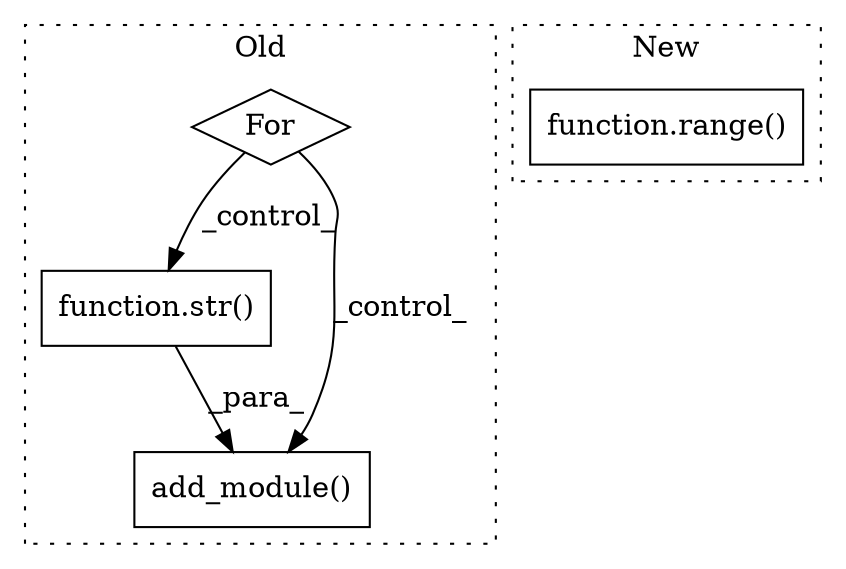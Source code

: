 digraph G {
subgraph cluster0 {
1 [label="function.str()" a="75" s="2190,2203" l="4,1" shape="box"];
3 [label="For" a="107" s="1454,1497" l="4,14" shape="diamond"];
4 [label="add_module()" a="75" s="2165,2212" l="25,1" shape="box"];
label = "Old";
style="dotted";
}
subgraph cluster1 {
2 [label="function.range()" a="75" s="1474,1488" l="6,1" shape="box"];
label = "New";
style="dotted";
}
1 -> 4 [label="_para_"];
3 -> 4 [label="_control_"];
3 -> 1 [label="_control_"];
}